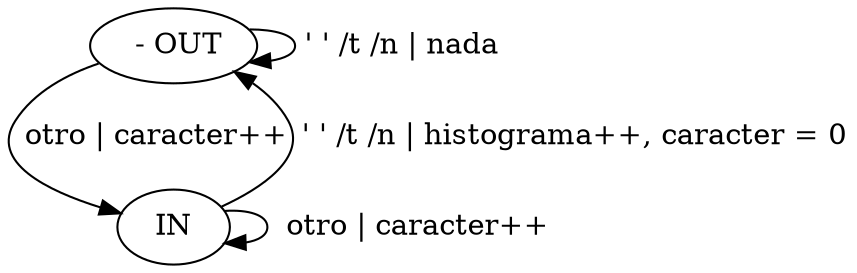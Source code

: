 digraph Histograma {
    1 [label=" - OUT"];
    2 [label="IN"];
    

    1 -> 1 [label=" ' ' /t /n | nada"];
    1 -> 2 [label=" otro | caracter++"];
    2 -> 1 [label=" ' ' /t /n | histograma++, caracter = 0"];
    2 -> 2 [label = "  otro | caracter++"]
}